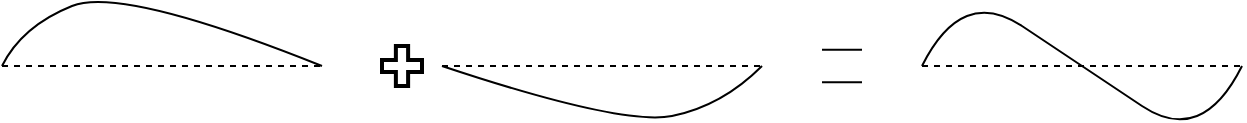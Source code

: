 <mxGraphModel dx="953" dy="753" grid="1" gridSize="10" guides="1" tooltips="1" connect="1" arrows="1" fold="1" page="1" pageScale="1" pageWidth="850" pageHeight="1100" background="#ffffff"><root><mxCell id="0"/><mxCell id="1" parent="0"/><mxCell id="3" value="" style="endArrow=none;dashed=1;html=1;" parent="1" edge="1"><mxGeometry width="50" height="50" relative="1" as="geometry"><mxPoint x="40" y="240" as="sourcePoint"/><mxPoint x="200" y="240" as="targetPoint"/></mxGeometry></mxCell><mxCell id="4" value="" style="curved=1;endArrow=none;html=1;endFill=0;" parent="1" edge="1"><mxGeometry width="50" height="50" relative="1" as="geometry"><mxPoint x="40" y="240" as="sourcePoint"/><mxPoint x="200" y="240" as="targetPoint"/><Array as="points"><mxPoint x="50" y="220"/><mxPoint x="100" y="200"/></Array></mxGeometry></mxCell><mxCell id="5" value="" style="endArrow=none;dashed=1;html=1;" parent="1" edge="1"><mxGeometry width="50" height="50" relative="1" as="geometry"><mxPoint x="260" y="240" as="sourcePoint"/><mxPoint x="420" y="240" as="targetPoint"/></mxGeometry></mxCell><mxCell id="8" value="" style="curved=1;endArrow=none;html=1;endFill=0;" parent="1" edge="1"><mxGeometry width="50" height="50" relative="1" as="geometry"><mxPoint x="420" y="240" as="sourcePoint"/><mxPoint x="260" y="240" as="targetPoint"/><Array as="points"><mxPoint x="400" y="260"/><mxPoint x="350" y="270"/></Array></mxGeometry></mxCell><mxCell id="9" value="" style="endArrow=none;dashed=1;html=1;" parent="1" edge="1"><mxGeometry width="50" height="50" relative="1" as="geometry"><mxPoint x="500" y="240" as="sourcePoint"/><mxPoint x="660" y="240" as="targetPoint"/></mxGeometry></mxCell><mxCell id="10" value="" style="curved=1;endArrow=none;html=1;endFill=0;comic=0;" parent="1" edge="1"><mxGeometry width="50" height="50" relative="1" as="geometry"><mxPoint x="660" y="240" as="sourcePoint"/><mxPoint x="500" y="240" as="targetPoint"/><Array as="points"><mxPoint x="640" y="280"/><mxPoint x="580" y="240"/><mxPoint x="520" y="200"/></Array></mxGeometry></mxCell><mxCell id="13" value="" style="shape=mxgraph.basic.cross;whiteSpace=wrap;html=1;fillColor=#ffffff;strokeColor=#000000;strokeWidth=2" parent="1" vertex="1"><mxGeometry x="230" y="230" width="20" height="20" as="geometry"/></mxCell><mxCell id="14" value="" style="shape=link;html=1;endArrow=none;endFill=0;jettySize=auto;orthogonalLoop=1;width=16.207;" parent="1" edge="1"><mxGeometry width="50" height="50" relative="1" as="geometry"><mxPoint x="450" y="240" as="sourcePoint"/><mxPoint x="470" y="240" as="targetPoint"/></mxGeometry></mxCell></root></mxGraphModel>